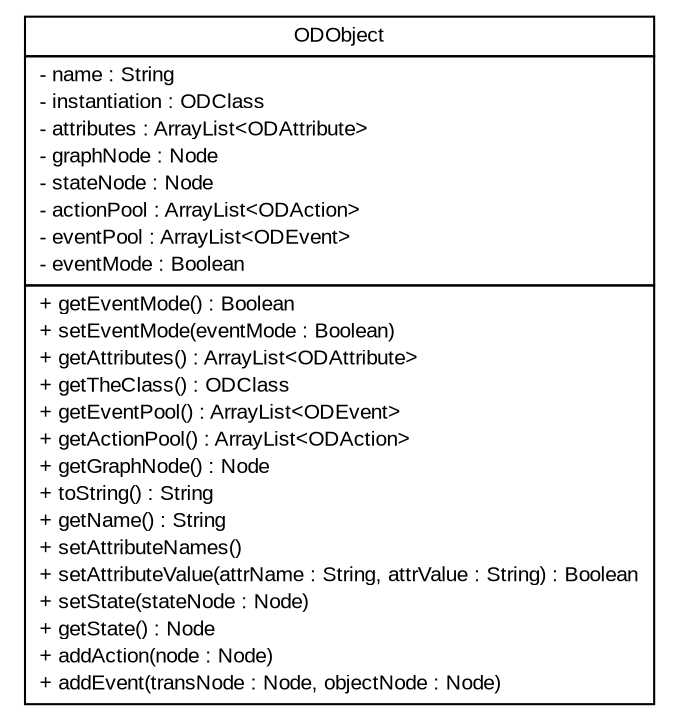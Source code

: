 #!/usr/local/bin/dot
#
# Class diagram 
# Generated by UMLGraph version 5.2 (http://www.umlgraph.org/)
#

digraph G {
	edge [fontname="arial",fontsize=10,labelfontname="arial",labelfontsize=10];
	node [fontname="arial",fontsize=10,shape=plaintext];
	nodesep=0.25;
	ranksep=0.5;
	// model.objectDiagram.ODObject
	c1485 [label=<<table title="model.objectDiagram.ODObject" border="0" cellborder="1" cellspacing="0" cellpadding="2" port="p" href="./ODObject.html">
		<tr><td><table border="0" cellspacing="0" cellpadding="1">
<tr><td align="center" balign="center"> ODObject </td></tr>
		</table></td></tr>
		<tr><td><table border="0" cellspacing="0" cellpadding="1">
<tr><td align="left" balign="left"> - name : String </td></tr>
<tr><td align="left" balign="left"> - instantiation : ODClass </td></tr>
<tr><td align="left" balign="left"> - attributes : ArrayList&lt;ODAttribute&gt; </td></tr>
<tr><td align="left" balign="left"> - graphNode : Node </td></tr>
<tr><td align="left" balign="left"> - stateNode : Node </td></tr>
<tr><td align="left" balign="left"> - actionPool : ArrayList&lt;ODAction&gt; </td></tr>
<tr><td align="left" balign="left"> - eventPool : ArrayList&lt;ODEvent&gt; </td></tr>
<tr><td align="left" balign="left"> - eventMode : Boolean </td></tr>
		</table></td></tr>
		<tr><td><table border="0" cellspacing="0" cellpadding="1">
<tr><td align="left" balign="left"> + getEventMode() : Boolean </td></tr>
<tr><td align="left" balign="left"> + setEventMode(eventMode : Boolean) </td></tr>
<tr><td align="left" balign="left"> + getAttributes() : ArrayList&lt;ODAttribute&gt; </td></tr>
<tr><td align="left" balign="left"> + getTheClass() : ODClass </td></tr>
<tr><td align="left" balign="left"> + getEventPool() : ArrayList&lt;ODEvent&gt; </td></tr>
<tr><td align="left" balign="left"> + getActionPool() : ArrayList&lt;ODAction&gt; </td></tr>
<tr><td align="left" balign="left"> + getGraphNode() : Node </td></tr>
<tr><td align="left" balign="left"> + toString() : String </td></tr>
<tr><td align="left" balign="left"> + getName() : String </td></tr>
<tr><td align="left" balign="left"> + setAttributeNames() </td></tr>
<tr><td align="left" balign="left"> + setAttributeValue(attrName : String, attrValue : String) : Boolean </td></tr>
<tr><td align="left" balign="left"> + setState(stateNode : Node) </td></tr>
<tr><td align="left" balign="left"> + getState() : Node </td></tr>
<tr><td align="left" balign="left"> + addAction(node : Node) </td></tr>
<tr><td align="left" balign="left"> + addEvent(transNode : Node, objectNode : Node) </td></tr>
		</table></td></tr>
		</table>>, fontname="arial", fontcolor="black", fontsize=10.0];
}

